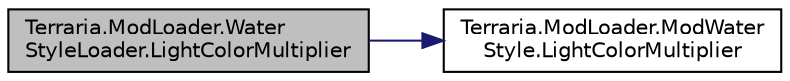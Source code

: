 digraph "Terraria.ModLoader.WaterStyleLoader.LightColorMultiplier"
{
  edge [fontname="Helvetica",fontsize="10",labelfontname="Helvetica",labelfontsize="10"];
  node [fontname="Helvetica",fontsize="10",shape=record];
  rankdir="LR";
  Node12 [label="Terraria.ModLoader.Water\lStyleLoader.LightColorMultiplier",height=0.2,width=0.4,color="black", fillcolor="grey75", style="filled", fontcolor="black"];
  Node12 -> Node13 [color="midnightblue",fontsize="10",style="solid",fontname="Helvetica"];
  Node13 [label="Terraria.ModLoader.ModWater\lStyle.LightColorMultiplier",height=0.2,width=0.4,color="black", fillcolor="white", style="filled",URL="$class_terraria_1_1_mod_loader_1_1_mod_water_style.html#af29875155b7c2c0c754676f06912e526"];
}
